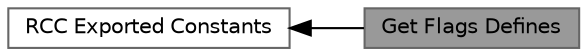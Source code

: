 digraph "Get Flags Defines"
{
 // LATEX_PDF_SIZE
  bgcolor="transparent";
  edge [fontname=Helvetica,fontsize=10,labelfontname=Helvetica,labelfontsize=10];
  node [fontname=Helvetica,fontsize=10,shape=box,height=0.2,width=0.4];
  rankdir=LR;
  Node1 [label="Get Flags Defines",height=0.2,width=0.4,color="gray40", fillcolor="grey60", style="filled", fontcolor="black",tooltip="Flags defines which can be used with LL_RCC_ReadReg function."];
  Node2 [label="RCC Exported Constants",height=0.2,width=0.4,color="grey40", fillcolor="white", style="filled",URL="$group___r_c_c___l_l___exported___constants.html",tooltip=" "];
  Node2->Node1 [shape=plaintext, dir="back", style="solid"];
}
